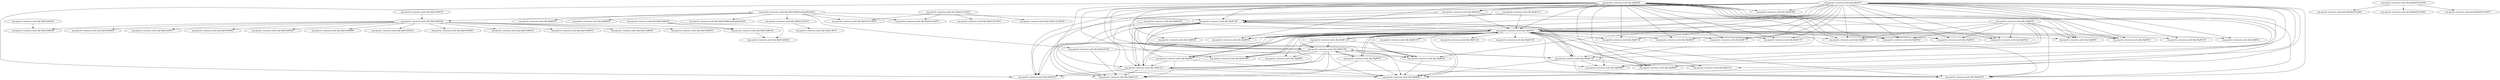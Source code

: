 digraph "ddg/ddg"
{
	"org.apache.commons.math.dfp.DfpField$RoundingMode#32" -> "org.apache.commons.math.dfp.DfpField#188";
	"org.apache.commons.math.dfp.DfpField#188" -> "org.apache.commons.math.dfp.DfpField#248";
	"org.apache.commons.math.dfp.Dfp#209" -> "org.apache.commons.math.dfp.Dfp#1860";
	"org.apache.commons.math.dfp.Dfp#209" -> "org.apache.commons.math.dfp.Dfp#595";
	"org.apache.commons.math.dfp.Dfp#209" -> "org.apache.commons.math.dfp.Dfp#319";
	"org.apache.commons.math.dfp.Dfp#319" -> "org.apache.commons.math.dfp.Dfp#1860";
	"org.apache.commons.math.dfp.Dfp#319" -> "org.apache.commons.math.dfp.Dfp#595";
	"org.apache.commons.math.dfp.Dfp#209" -> "org.apache.commons.math.dfp.Dfp#647";
	"org.apache.commons.math.dfp.DfpField#188" -> "org.apache.commons.math.dfp.DfpField#400";
	"org.apache.commons.math.dfp.Dfp#319" -> "org.apache.commons.math.dfp.Dfp#808";
	"org.apache.commons.math.dfp.Dfp#209" -> "org.apache.commons.math.dfp.Dfp#808";
	"org.apache.commons.math.dfp.Dfp#319" -> "org.apache.commons.math.dfp.Dfp#845";
	"org.apache.commons.math.dfp.Dfp#209" -> "org.apache.commons.math.dfp.Dfp#845";
	"org.apache.commons.math.dfp.Dfp#319" -> "org.apache.commons.math.dfp.Dfp#779";
	"org.apache.commons.math.dfp.Dfp#209" -> "org.apache.commons.math.dfp.Dfp#779";
	"org.apache.commons.math.dfp.Dfp#319" -> "org.apache.commons.math.dfp.Dfp#860";
	"org.apache.commons.math.dfp.Dfp#209" -> "org.apache.commons.math.dfp.Dfp#860";
	"org.apache.commons.math.dfp.Dfp#209" -> "org.apache.commons.math.dfp.Dfp#1585";
	"org.apache.commons.math.dfp.Dfp#319" -> "org.apache.commons.math.dfp.Dfp#1585";
	"org.apache.commons.math.dfp.DfpField#188" -> "org.apache.commons.math.dfp.DfpField#266";
	"org.apache.commons.math.dfp.DfpField$RoundingMode#32" -> "org.apache.commons.math.dfp.Dfp#1585";
	"org.apache.commons.math.dfp.DfpField$RoundingMode#32" -> "org.apache.commons.math.dfp.DfpField$RoundingMode#29";
	"org.apache.commons.math.dfp.DfpField$RoundingMode#32" -> "org.apache.commons.math.dfp.Dfp$1#1001";
	"org.apache.commons.math.dfp.Dfp$1#1001" -> "org.apache.commons.math.dfp.Dfp#1332";
	"org.apache.commons.math.dfp.Dfp#319" -> "org.apache.commons.math.dfp.Dfp#1332";
	"org.apache.commons.math.dfp.Dfp#1585" -> "org.apache.commons.math.dfp.Dfp#1332";
	"org.apache.commons.math.dfp.Dfp#319" -> "org.apache.commons.math.dfp.Dfp#1168";
	"org.apache.commons.math.dfp.Dfp#1860" -> "org.apache.commons.math.dfp.Dfp#319";
	"org.apache.commons.math.dfp.Dfp#1585" -> "org.apache.commons.math.dfp.Dfp#319";
	"org.apache.commons.math.dfp.Dfp#319" -> "org.apache.commons.math.dfp.Dfp#647";
	"org.apache.commons.math.dfp.Dfp#1168" -> "org.apache.commons.math.dfp.Dfp#860";
	"org.apache.commons.math.dfp.Dfp#319" -> "org.apache.commons.math.dfp.Dfp#695";
	"org.apache.commons.math.dfp.Dfp#319" -> "org.apache.commons.math.dfp.Dfp#1145";
	"org.apache.commons.math.dfp.Dfp#1168" -> "org.apache.commons.math.dfp.Dfp#1332";
	"org.apache.commons.math.dfp.Dfp#319" -> "org.apache.commons.math.dfp.Dfp#1797";
	"org.apache.commons.math.dfp.Dfp#1168" -> "org.apache.commons.math.dfp.Dfp#319";
	"org.apache.commons.math.dfp.Dfp#319" -> "org.apache.commons.math.dfp.Dfp#667";
	"org.apache.commons.math.dfp.Dfp#667" -> "org.apache.commons.math.dfp.Dfp#1332";
	"org.apache.commons.math.dfp.Dfp#667" -> "org.apache.commons.math.dfp.Dfp#319";
	"org.apache.commons.math.dfp.Dfp#319" -> "org.apache.commons.math.dfp.Dfp#679";
	"org.apache.commons.math.dfp.Dfp#319" -> "org.apache.commons.math.dfp.Dfp#818";
	"org.apache.commons.math.dfp.Dfp#209" -> "org.apache.commons.math.dfp.Dfp#818";
	"org.apache.commons.math.dfp.Dfp#319" -> "org.apache.commons.math.dfp.Dfp#754";
	"org.apache.commons.math.dfp.Dfp#1168" -> "org.apache.commons.math.dfp.Dfp#1585";
	"org.apache.commons.math.dfp.DfpField#188" -> "org.apache.commons.math.dfp.DfpField#328";
	"org.apache.commons.math.dfp.Dfp#1168" -> "org.apache.commons.math.dfp.Dfp#667";
	"org.apache.commons.math.dfp.Dfp#319" -> "org.apache.commons.math.dfp.Dfp#1955";
	"org.apache.commons.math.dfp.Dfp#1168" -> "org.apache.commons.math.dfp.Dfp#1955";
	"org.apache.commons.math.dfp.Dfp#319" -> "org.apache.commons.math.dfp.Dfp#2057";
	"org.apache.commons.math.dfp.Dfp#1168" -> "org.apache.commons.math.dfp.Dfp#2057";
	"org.apache.commons.math.dfp.Dfp#1585" -> "org.apache.commons.math.dfp.Dfp#1955";
	"org.apache.commons.math.dfp.Dfp#1585" -> "org.apache.commons.math.dfp.Dfp#2057";
	"org.apache.commons.math.dfp.Dfp#319" -> "org.apache.commons.math.dfp.Dfp#1314";
	"org.apache.commons.math.dfp.Dfp#1314" -> "org.apache.commons.math.dfp.Dfp#319";
	"org.apache.commons.math.dfp.Dfp#209" -> "org.apache.commons.math.dfp.Dfp#1168";
	"org.apache.commons.math.dfp.Dfp#209" -> "org.apache.commons.math.dfp.Dfp#1413";
	"org.apache.commons.math.dfp.Dfp#319" -> "org.apache.commons.math.dfp.Dfp#1413";
	"org.apache.commons.math.dfp.Dfp#1168" -> "org.apache.commons.math.dfp.Dfp#1413";
	"org.apache.commons.math.dfp.Dfp#1413" -> "org.apache.commons.math.dfp.Dfp#1332";
	"org.apache.commons.math.dfp.Dfp#1413" -> "org.apache.commons.math.dfp.Dfp#319";
	"org.apache.commons.math.dfp.Dfp#667" -> "org.apache.commons.math.dfp.Dfp#1413";
	"org.apache.commons.math.dfp.Dfp#1168" -> "org.apache.commons.math.dfp.Dfp#1860";
	"org.apache.commons.math.dfp.Dfp#667" -> "org.apache.commons.math.dfp.Dfp#1585";
	"org.apache.commons.math.dfp.Dfp#679" -> "org.apache.commons.math.dfp.Dfp#1168";
	"org.apache.commons.math.dfp.Dfp#667" -> "org.apache.commons.math.dfp.Dfp#860";
	"org.apache.commons.math.dfp.Dfp#1168" -> "org.apache.commons.math.dfp.Dfp#695";
	"org.apache.commons.math.dfp.Dfp#1585" -> "org.apache.commons.math.dfp.Dfp#1413";
	"org.apache.commons.math.dfp.Dfp#1585" -> "org.apache.commons.math.dfp.Dfp#860";
	"org.apache.commons.math.dfp.Dfp#1413" -> "org.apache.commons.math.dfp.Dfp#1585";
	"org.apache.commons.math.dfp.Dfp#209" -> "org.apache.commons.math.dfp.Dfp#633";
	"org.apache.commons.math.dfp.Dfp#1413" -> "org.apache.commons.math.dfp.Dfp#1955";
	"org.apache.commons.math.dfp.Dfp#1413" -> "org.apache.commons.math.dfp.Dfp#2057";
	"org.apache.commons.math.dfp.Dfp#1168" -> "org.apache.commons.math.dfp.Dfp#679";
	"org.apache.commons.math.dfp.Dfp#679" -> "org.apache.commons.math.dfp.Dfp#1332";
	"org.apache.commons.math.dfp.Dfp#679" -> "org.apache.commons.math.dfp.Dfp#860";
	"org.apache.commons.math.dfp.Dfp#679" -> "org.apache.commons.math.dfp.Dfp#319";
	"org.apache.commons.math.dfp.DfpField#570" -> "org.apache.commons.math.dfp.DfpField#188";
	"org.apache.commons.math.dfp.Dfp#331" -> "org.apache.commons.math.dfp.Dfp#640";
	"org.apache.commons.math.dfp.Dfp#331" -> "org.apache.commons.math.dfp.Dfp#1332";
	"org.apache.commons.math.dfp.DfpField#188" -> "org.apache.commons.math.dfp.DfpField#522";
	"org.apache.commons.math.dfp.Dfp#209" -> "org.apache.commons.math.dfp.Dfp#2134";
	"org.apache.commons.math.dfp.Dfp#319" -> "org.apache.commons.math.dfp.Dfp#633";
	"org.apache.commons.math.dfp.DfpDecTest#34" -> "org.apache.commons.math.dfp.DfpDecTest#70";
	"org.apache.commons.math.dfp.DfpField$RoundingMode#32" -> "org.apache.commons.math.dfp.DfpDecTest#70";
	"org.apache.commons.math.dfp.DfpField$RoundingMode#32" -> "org.apache.commons.math.dfp.DfpDec$1#216";
	"org.apache.commons.math.dfp.DfpDec$1#216" -> "org.apache.commons.math.dfp.DfpDec#167";
	"org.apache.commons.math.dfp.Dfp#331" -> "org.apache.commons.math.dfp.Dfp#633";
	"org.apache.commons.math.dfp.DfpField#259" -> "org.apache.commons.math.dfp.DfpField#266";
	"org.apache.commons.math.dfp.DfpField#295" -> "org.apache.commons.math.dfp.DfpField#328";
	"org.apache.commons.math.dfp.Dfp#331" -> "org.apache.commons.math.dfp.Dfp#808";
	"org.apache.commons.math.dfp.Dfp#331" -> "org.apache.commons.math.dfp.Dfp#818";
	"org.apache.commons.math.dfp.Dfp#331" -> "org.apache.commons.math.dfp.Dfp#860";
	"org.apache.commons.math.dfp.DfpDecTest#34" -> "org.apache.commons.math.dfp.DfpDecTest#51";
	"org.apache.commons.math.dfp.DfpField#328" -> "org.apache.commons.math.dfp.DfpField#281";
	"org.apache.commons.math.dfp.Dfp#331" -> "org.apache.commons.math.dfp.Dfp#1168";
	"org.apache.commons.math.dfp.Dfp#331" -> "org.apache.commons.math.dfp.Dfp#319";
	"org.apache.commons.math.dfp.Dfp#319" -> "org.apache.commons.math.dfp.Dfp#640";
	"org.apache.commons.math.dfp.Dfp#331" -> "org.apache.commons.math.dfp.Dfp#647";
	"org.apache.commons.math.dfp.DfpField#295" -> "org.apache.commons.math.dfp.DfpField#281";
	"org.apache.commons.math.dfp.DfpDecTest#34" -> "org.apache.commons.math.dfp.DfpDecTest#287";
	"org.apache.commons.math.dfp.DfpField$RoundingMode#32" -> "org.apache.commons.math.dfp.DfpDecTest#287";
	"org.apache.commons.math.dfp.DfpDecTest#34" -> "org.apache.commons.math.dfp.DfpDecTest#504";
	"org.apache.commons.math.dfp.Dfp#209" -> "org.apache.commons.math.dfp.Dfp#754";
	"org.apache.commons.math.dfp.Dfp#2134" -> "org.apache.commons.math.dfp.Dfp#808";
	"org.apache.commons.math.dfp.Dfp#2134" -> "org.apache.commons.math.dfp.Dfp#860";
	"org.apache.commons.math.dfp.Dfp#209" -> "org.apache.commons.math.dfp.Dfp#1096";
	"org.apache.commons.math.dfp.Dfp#209" -> "org.apache.commons.math.dfp.Dfp#640";
	"org.apache.commons.math.dfp.Dfp#209" -> "org.apache.commons.math.dfp.Dfp#654";
	"org.apache.commons.math.dfp.DfpField#188" -> "org.apache.commons.math.dfp.DfpField#407";
	"org.apache.commons.math.dfp.Dfp#1113" -> "org.apache.commons.math.dfp.Dfp#319";
	"org.apache.commons.math.dfp.Dfp#209" -> "org.apache.commons.math.dfp.Dfp#2221";
	"org.apache.commons.math.dfp.Dfp#2221" -> "org.apache.commons.math.dfp.Dfp#860";
	"org.apache.commons.math.dfp.Dfp#2221" -> "org.apache.commons.math.dfp.Dfp#319";
	"org.apache.commons.math.dfp.Dfp#319" -> "org.apache.commons.math.dfp.Dfp#2211";
	"org.apache.commons.math.dfp.Dfp#331" -> "org.apache.commons.math.dfp.Dfp#754";
	"org.apache.commons.math.dfp.Dfp#331" -> "org.apache.commons.math.dfp.Dfp#1096";
	"org.apache.commons.math.dfp.Dfp#331" -> "org.apache.commons.math.dfp.Dfp#654";
	"org.apache.commons.math.dfp.Dfp#331" -> "org.apache.commons.math.dfp.Dfp#2221";
	"org.apache.commons.math.dfp.Dfp#1113" -> "org.apache.commons.math.dfp.Dfp#1585";
	"org.apache.commons.math.dfp.Dfp#2221" -> "org.apache.commons.math.dfp.Dfp#1585";
	"org.apache.commons.math.dfp.Dfp#319" -> "org.apache.commons.math.dfp.Dfp#1518";
	"org.apache.commons.math.dfp.Dfp#209" -> "org.apache.commons.math.dfp.Dfp#1955";
	"org.apache.commons.math.dfp.Dfp#209" -> "org.apache.commons.math.dfp.Dfp#2057";
	"org.apache.commons.math.dfp.Dfp#1087" -> "org.apache.commons.math.dfp.Dfp#319";
	"org.apache.commons.math.dfp.Dfp#1168" -> "org.apache.commons.math.dfp.Dfp#2134";
	"org.apache.commons.math.dfp.Dfp#1585" -> "org.apache.commons.math.dfp.Dfp#2134";
	"org.apache.commons.math.dfp.Dfp#319" -> "org.apache.commons.math.dfp.Dfp#2134";
	"org.apache.commons.math.dfp.Dfp#2221" -> "org.apache.commons.math.dfp.Dfp#2057";
	"org.apache.commons.math.dfp.Dfp#331" -> "org.apache.commons.math.dfp.Dfp#1955";
	"org.apache.commons.math.dfp.Dfp#331" -> "org.apache.commons.math.dfp.Dfp#2057";
	"org.apache.commons.math.dfp.Dfp#2134" -> "org.apache.commons.math.dfp.Dfp#2211";
	"org.apache.commons.math.dfp.Dfp#331" -> "org.apache.commons.math.dfp.Dfp#2211";
	"org.apache.commons.math.dfp.Dfp#331" -> "org.apache.commons.math.dfp.Dfp#1585";
	"org.apache.commons.math.dfp.Dfp#331" -> "org.apache.commons.math.dfp.Dfp#595";
	"org.apache.commons.math.dfp.Dfp#331" -> "org.apache.commons.math.dfp.Dfp#2134";
	"org.apache.commons.math.dfp.DfpField#188" -> "org.apache.commons.math.dfp.DfpField#456";
	"org.apache.commons.math.dfp.DfpMathTest#36" -> "org.apache.commons.math.dfp.DfpMathTest#81";
	"org.apache.commons.math.dfp.Dfp#331" -> "org.apache.commons.math.dfp.Dfp#661";
	"org.apache.commons.math.dfp.DfpField#188" -> "org.apache.commons.math.dfp.DfpField#414";
	"org.apache.commons.math.dfp.DfpMathTest#36" -> "org.apache.commons.math.dfp.DfpMathTest#61";
	"org.apache.commons.math.dfp.Dfp#319" -> "org.apache.commons.math.dfp.Dfp#654";
	"org.apache.commons.math.dfp.Dfp#319" -> "org.apache.commons.math.dfp.Dfp#661";
	"org.apache.commons.math.dfp.Dfp#539" -> "org.apache.commons.math.dfp.Dfp#633";
	"org.apache.commons.math.dfp.Dfp#539" -> "org.apache.commons.math.dfp.Dfp#647";
	"org.apache.commons.math.dfp.Dfp#539" -> "org.apache.commons.math.dfp.Dfp#654";
	"org.apache.commons.math.dfp.Dfp#539" -> "org.apache.commons.math.dfp.Dfp#661";
	"org.apache.commons.math.dfp.Dfp#539" -> "org.apache.commons.math.dfp.Dfp#595";
	"org.apache.commons.math.dfp.Dfp#539" -> "org.apache.commons.math.dfp.Dfp#808";
	"org.apache.commons.math.dfp.Dfp#539" -> "org.apache.commons.math.dfp.Dfp#2134";
	"org.apache.commons.math.dfp.Dfp#2134" -> "org.apache.commons.math.dfp.Dfp#1955";
	"org.apache.commons.math.dfp.Dfp#539" -> "org.apache.commons.math.dfp.Dfp#1955";
	"org.apache.commons.math.dfp.Dfp#331" -> "org.apache.commons.math.dfp.Dfp#622";
	"org.apache.commons.math.dfp.Dfp#319" -> "org.apache.commons.math.dfp.Dfp#622";
	"org.apache.commons.math.dfp.Dfp#539" -> "org.apache.commons.math.dfp.Dfp#622";
	"org.apache.commons.math.dfp.Dfp#331" -> "org.apache.commons.math.dfp.Dfp#779";
	"org.apache.commons.math.dfp.Dfp#1314" -> "org.apache.commons.math.dfp.Dfp#860";
	"org.apache.commons.math.dfp.Dfp#2134" -> "org.apache.commons.math.dfp.Dfp#319";
	"org.apache.commons.math.dfp.Dfp#209" -> "org.apache.commons.math.dfp.Dfp#661";
	"org.apache.commons.math.dfp.Dfp#209" -> "org.apache.commons.math.dfp.Dfp#622";
	"org.apache.commons.math.dfp.DfpField$RoundingMode#32" -> "org.apache.commons.math.dfp.Dfp#918";
	"org.apache.commons.math.dfp.Dfp#331" -> "org.apache.commons.math.dfp.Dfp#959";
	"org.apache.commons.math.dfp.Dfp#319" -> "org.apache.commons.math.dfp.Dfp#959";
	"org.apache.commons.math.dfp.Dfp#1585" -> "org.apache.commons.math.dfp.Dfp#959";
	"org.apache.commons.math.dfp.Dfp#319" -> "org.apache.commons.math.dfp.Dfp#943";
	"org.apache.commons.math.dfp.Dfp#331" -> "org.apache.commons.math.dfp.Dfp#943";
	"org.apache.commons.math.dfp.Dfp#539" -> "org.apache.commons.math.dfp.Dfp#319";
	"org.apache.commons.math.dfp.Dfp$1#1001" -> "org.apache.commons.math.dfp.Dfp#959";
	"org.apache.commons.math.dfp.Dfp#319" -> "org.apache.commons.math.dfp.Dfp#612";
	"org.apache.commons.math.dfp.Dfp#959" -> "org.apache.commons.math.dfp.Dfp#860";
	"org.apache.commons.math.dfp.Dfp#959" -> "org.apache.commons.math.dfp.Dfp#319";
	"org.apache.commons.math.dfp.Dfp#319" -> "org.apache.commons.math.dfp.Dfp#1050";
	"org.apache.commons.math.dfp.Dfp#1087" -> "org.apache.commons.math.dfp.Dfp#1413";
	"org.apache.commons.math.dfp.Dfp#1314" -> "org.apache.commons.math.dfp.Dfp#1413";
	"org.apache.commons.math.dfp.Dfp#1413" -> "org.apache.commons.math.dfp.Dfp#860";
	"org.apache.commons.math.dfp.Dfp#331" -> "org.apache.commons.math.dfp.Dfp#612";
	"org.apache.commons.math.dfp.Dfp#1168" -> "org.apache.commons.math.dfp.Dfp#959";
	"org.apache.commons.math.dfp.Dfp#319" -> "org.apache.commons.math.dfp.Dfp#1079";
	"org.apache.commons.math.dfp.DfpField$RoundingMode#32" -> "org.apache.commons.math.dfp.Dfp#926";
	"org.apache.commons.math.dfp.DfpField#188" -> "org.apache.commons.math.dfp.DfpField#491";
	"org.apache.commons.math.dfp.Dfp#331" -> "org.apache.commons.math.dfp.Dfp#1413";
	"org.apache.commons.math.dfp.DfpField#188" -> "org.apache.commons.math.dfp.DfpField#505";
	"org.apache.commons.math.dfp.DfpField#188" -> "org.apache.commons.math.dfp.DfpField#484";
	"org.apache.commons.math.dfp.DfpField#188" -> "org.apache.commons.math.dfp.DfpField#477";
	"org.apache.commons.math.dfp.Dfp#209" -> "org.apache.commons.math.dfp.Dfp#1797";
	"org.apache.commons.math.dfp.DfpMathTest#36" -> "org.apache.commons.math.dfp.DfpMathTest#477";
	"org.apache.commons.math.dfp.Dfp#331" -> "org.apache.commons.math.dfp.Dfp#1518";
	"org.apache.commons.math.dfp.Dfp#2134" -> "org.apache.commons.math.dfp.Dfp#1585";
	"org.apache.commons.math.dfp.Dfp#2134" -> "org.apache.commons.math.dfp.Dfp#1168";
	"org.apache.commons.math.dfp.Dfp#1314" -> "org.apache.commons.math.dfp.Dfp#1168";
	"org.apache.commons.math.dfp.Dfp#2134" -> "org.apache.commons.math.dfp.Dfp#943";
	"org.apache.commons.math.dfp.Dfp#331" -> "org.apache.commons.math.dfp.Dfp#1797";
	"org.apache.commons.math.dfp.DfpField#188" -> "org.apache.commons.math.dfp.DfpField#463";
	"org.apache.commons.math.dfp.Dfp#943" -> "org.apache.commons.math.dfp.Dfp#319";
	"org.apache.commons.math.dfp.Dfp#209" -> "org.apache.commons.math.dfp.Dfp#943";
}
